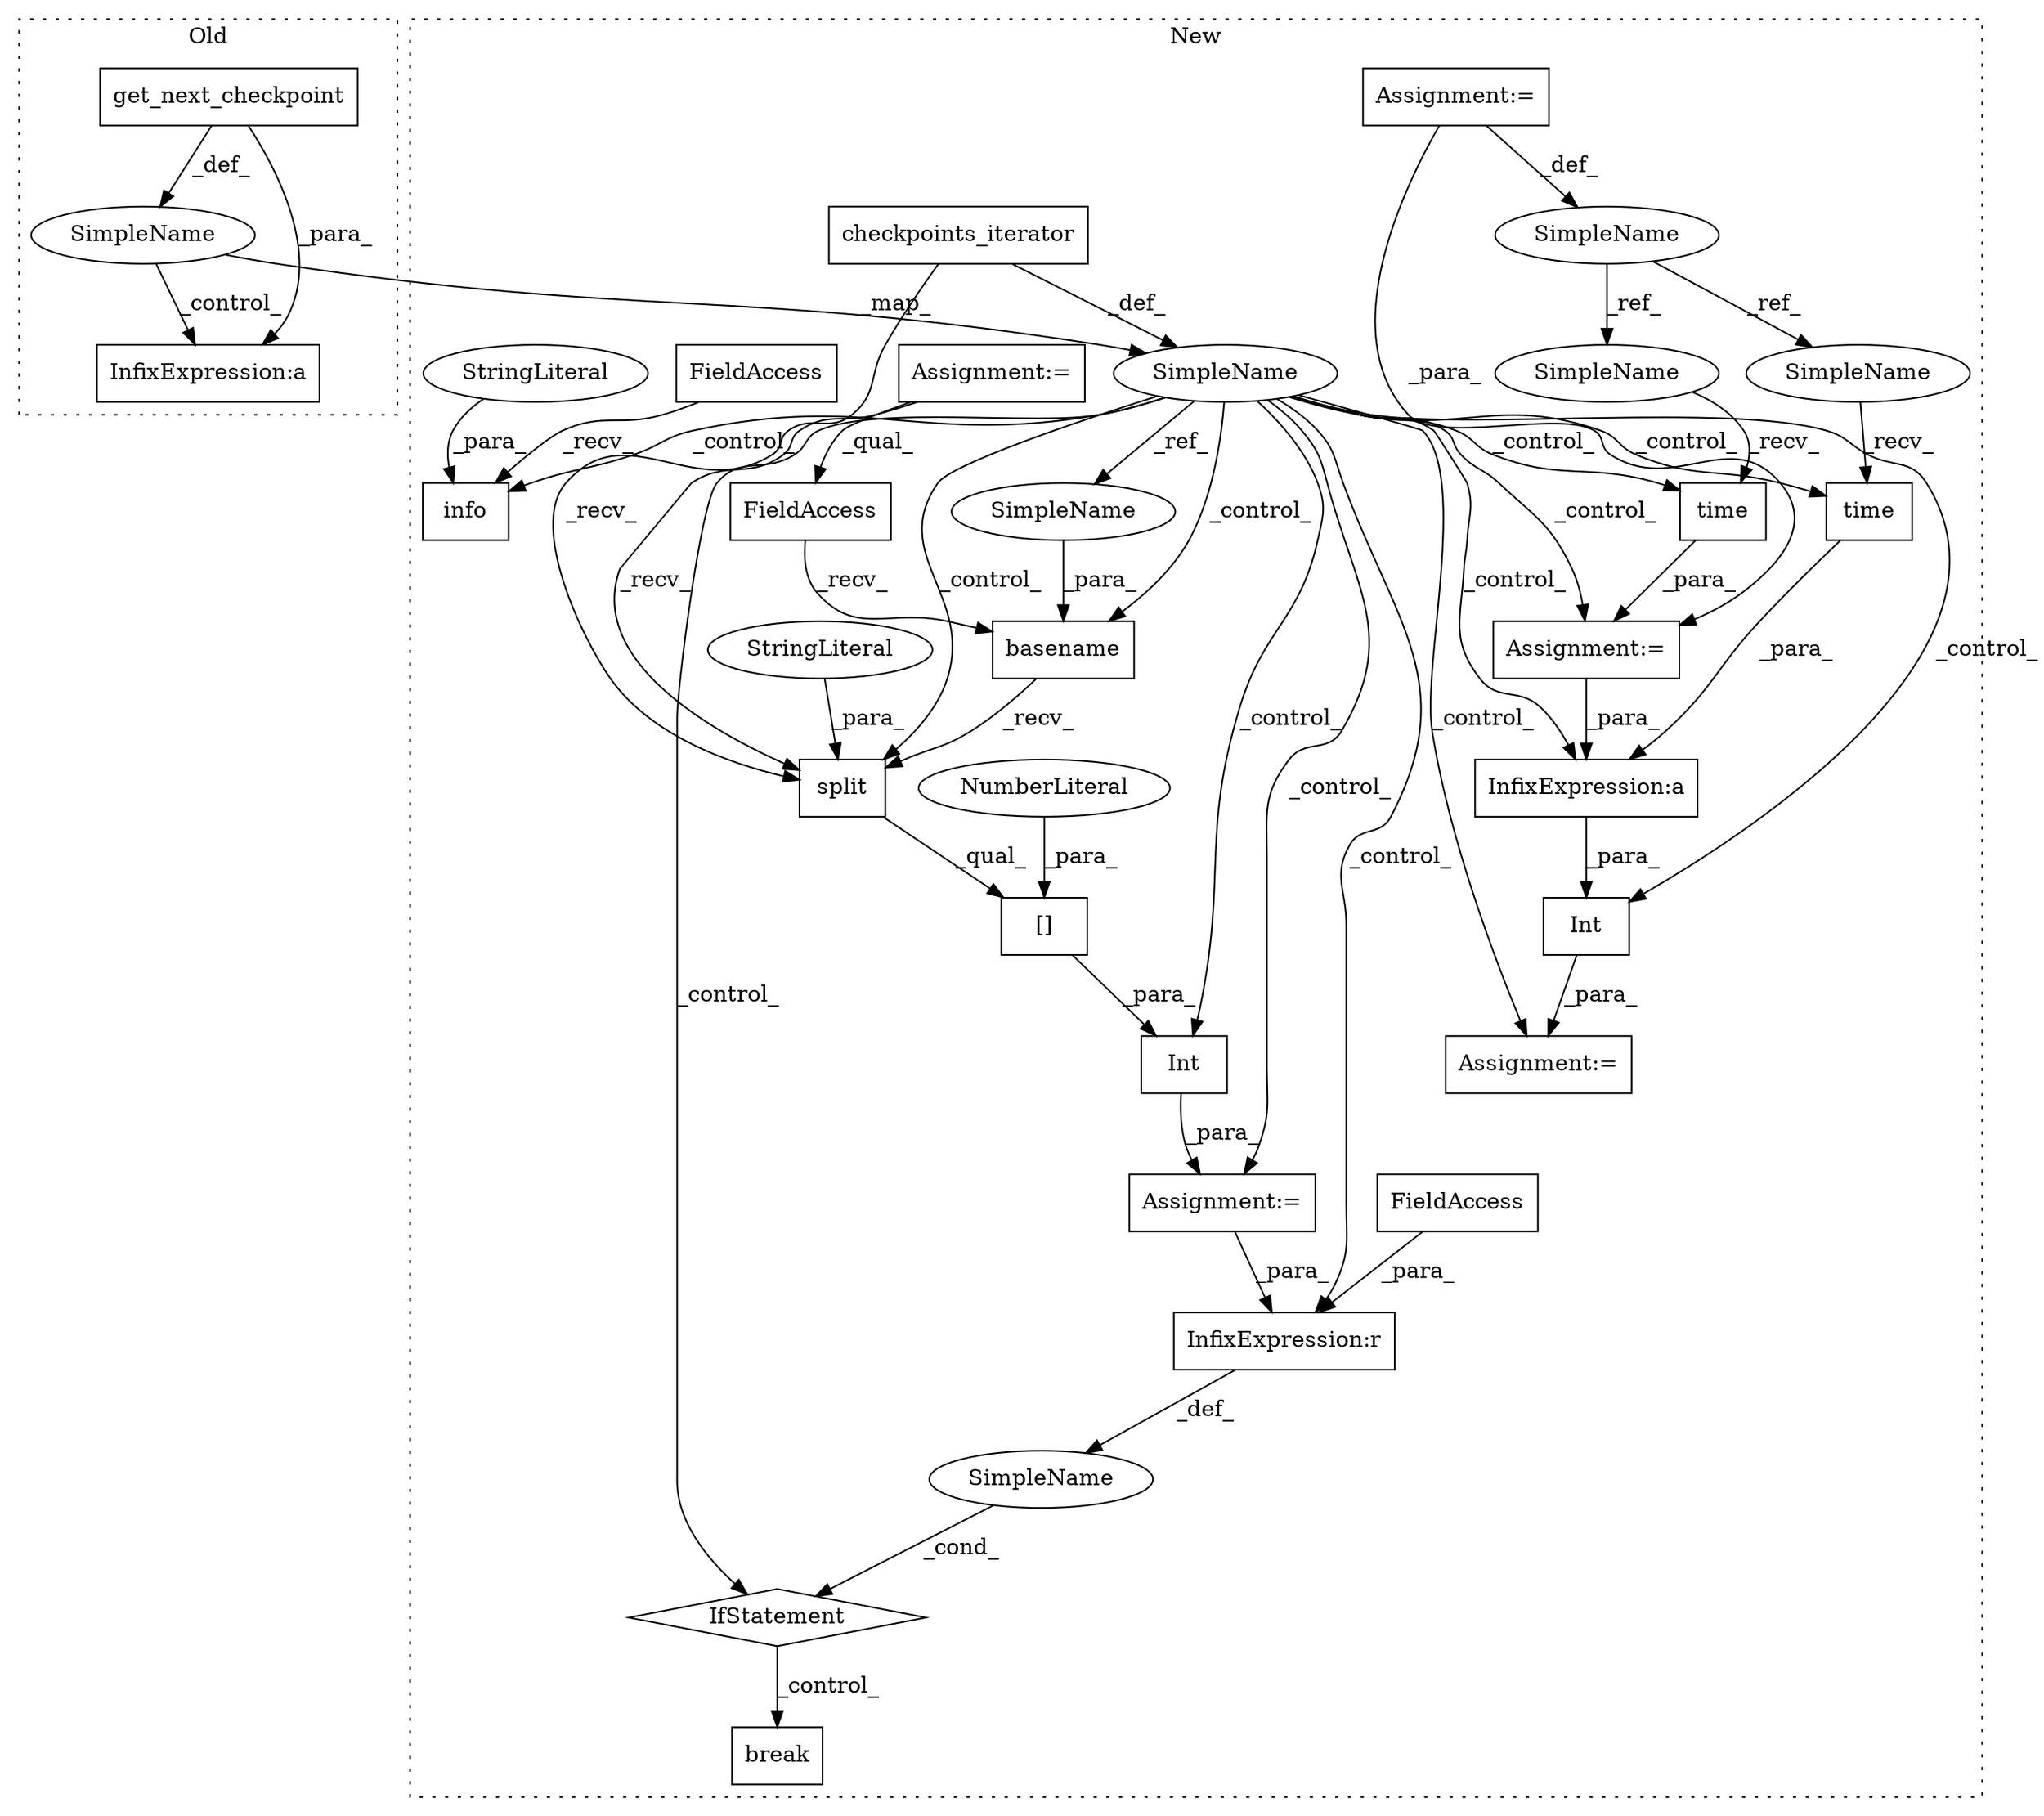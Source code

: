 digraph G {
subgraph cluster0 {
1 [label="get_next_checkpoint" a="32" s="21862" l="21" shape="box"];
4 [label="SimpleName" a="42" s="21849" l="10" shape="ellipse"];
7 [label="InfixExpression:a" a="27" s="22128" l="3" shape="box"];
label = "Old";
style="dotted";
}
subgraph cluster1 {
2 [label="time" a="32" s="21634" l="6" shape="box"];
3 [label="SimpleName" a="42" s="21466" l="10" shape="ellipse"];
5 [label="break" a="10" s="22145" l="6" shape="box"];
6 [label="InfixExpression:a" a="27" s="21791" l="3" shape="box"];
8 [label="checkpoints_iterator" a="32" s="21490,21526" l="21,1" shape="box"];
9 [label="[]" a="2" s="21941,21982" l="40,1" shape="box"];
10 [label="NumberLiteral" a="34" s="21981" l="1" shape="ellipse"];
11 [label="SimpleName" a="42" s="19243" l="4" shape="ellipse"];
12 [label="time" a="32" s="21785" l="6" shape="box"];
13 [label="InfixExpression:r" a="27" s="22012" l="4" shape="box"];
14 [label="basename" a="32" s="21949,21968" l="9,1" shape="box"];
15 [label="split" a="32" s="21970,21979" l="6,1" shape="box"];
16 [label="FieldAccess" a="22" s="21941" l="7" shape="box"];
17 [label="FieldAccess" a="22" s="22016" l="17" shape="box"];
18 [label="SimpleName" a="42" s="" l="" shape="ellipse"];
19 [label="IfStatement" a="25" s="21996,22033" l="4,2" shape="diamond"];
20 [label="Assignment:=" a="7" s="21628" l="1" shape="box"];
21 [label="Assignment:=" a="7" s="19243" l="4" shape="box"];
22 [label="Assignment:=" a="7" s="21936" l="1" shape="box"];
23 [label="StringLiteral" a="45" s="21976" l="3" shape="ellipse"];
24 [label="Assignment:=" a="7" s="21775" l="1" shape="box"];
25 [label="Assignment:=" a="7" s="18815" l="2" shape="box"];
26 [label="Int" a="32" s="21937,21983" l="4,1" shape="box"];
27 [label="info" a="32" s="22266,22335" l="5,1" shape="box"];
28 [label="FieldAccess" a="22" s="22247" l="18" shape="box"];
29 [label="StringLiteral" a="45" s="22271" l="53" shape="ellipse"];
30 [label="Int" a="32" s="21776,21809" l="4,1" shape="box"];
31 [label="SimpleName" a="42" s="21958" l="10" shape="ellipse"];
32 [label="SimpleName" a="42" s="21629" l="4" shape="ellipse"];
33 [label="SimpleName" a="42" s="21780" l="4" shape="ellipse"];
label = "New";
style="dotted";
}
1 -> 7 [label="_para_"];
1 -> 4 [label="_def_"];
2 -> 20 [label="_para_"];
3 -> 22 [label="_control_"];
3 -> 13 [label="_control_"];
3 -> 31 [label="_ref_"];
3 -> 2 [label="_control_"];
3 -> 15 [label="_control_"];
3 -> 19 [label="_control_"];
3 -> 26 [label="_control_"];
3 -> 30 [label="_control_"];
3 -> 27 [label="_control_"];
3 -> 12 [label="_control_"];
3 -> 6 [label="_control_"];
3 -> 24 [label="_control_"];
3 -> 20 [label="_control_"];
3 -> 14 [label="_control_"];
4 -> 3 [label="_map_"];
4 -> 7 [label="_control_"];
6 -> 30 [label="_para_"];
8 -> 15 [label="_recv_"];
8 -> 3 [label="_def_"];
9 -> 26 [label="_para_"];
10 -> 9 [label="_para_"];
11 -> 32 [label="_ref_"];
11 -> 33 [label="_ref_"];
12 -> 6 [label="_para_"];
13 -> 18 [label="_def_"];
14 -> 15 [label="_recv_"];
15 -> 9 [label="_qual_"];
16 -> 14 [label="_recv_"];
17 -> 13 [label="_para_"];
18 -> 19 [label="_cond_"];
19 -> 5 [label="_control_"];
20 -> 6 [label="_para_"];
21 -> 11 [label="_def_"];
21 -> 20 [label="_para_"];
22 -> 13 [label="_para_"];
23 -> 15 [label="_para_"];
25 -> 15 [label="_recv_"];
25 -> 16 [label="_qual_"];
26 -> 22 [label="_para_"];
28 -> 27 [label="_recv_"];
29 -> 27 [label="_para_"];
30 -> 24 [label="_para_"];
31 -> 14 [label="_para_"];
32 -> 2 [label="_recv_"];
33 -> 12 [label="_recv_"];
}